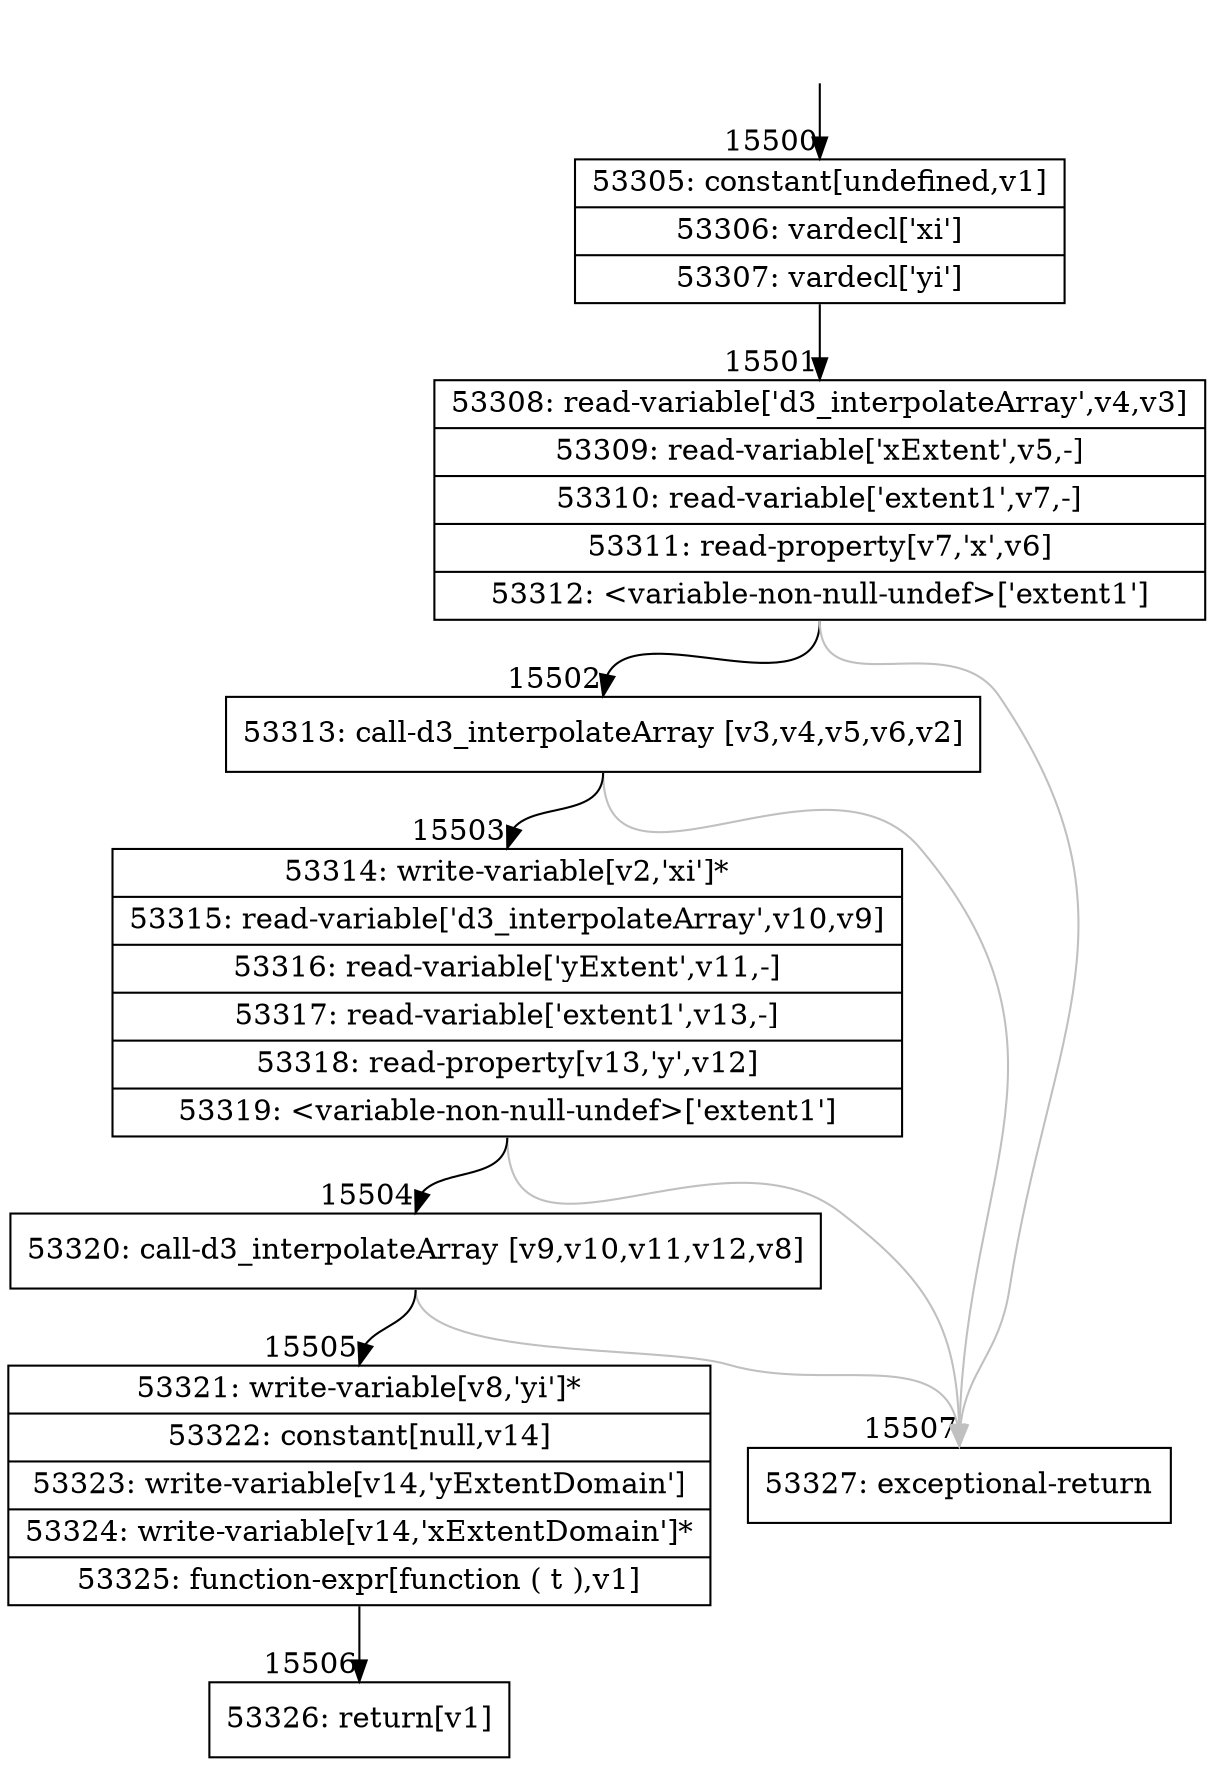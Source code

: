 digraph {
rankdir="TD"
BB_entry1440[shape=none,label=""];
BB_entry1440 -> BB15500 [tailport=s, headport=n, headlabel="    15500"]
BB15500 [shape=record label="{53305: constant[undefined,v1]|53306: vardecl['xi']|53307: vardecl['yi']}" ] 
BB15500 -> BB15501 [tailport=s, headport=n, headlabel="      15501"]
BB15501 [shape=record label="{53308: read-variable['d3_interpolateArray',v4,v3]|53309: read-variable['xExtent',v5,-]|53310: read-variable['extent1',v7,-]|53311: read-property[v7,'x',v6]|53312: \<variable-non-null-undef\>['extent1']}" ] 
BB15501 -> BB15502 [tailport=s, headport=n, headlabel="      15502"]
BB15501 -> BB15507 [tailport=s, headport=n, color=gray, headlabel="      15507"]
BB15502 [shape=record label="{53313: call-d3_interpolateArray [v3,v4,v5,v6,v2]}" ] 
BB15502 -> BB15503 [tailport=s, headport=n, headlabel="      15503"]
BB15502 -> BB15507 [tailport=s, headport=n, color=gray]
BB15503 [shape=record label="{53314: write-variable[v2,'xi']*|53315: read-variable['d3_interpolateArray',v10,v9]|53316: read-variable['yExtent',v11,-]|53317: read-variable['extent1',v13,-]|53318: read-property[v13,'y',v12]|53319: \<variable-non-null-undef\>['extent1']}" ] 
BB15503 -> BB15504 [tailport=s, headport=n, headlabel="      15504"]
BB15503 -> BB15507 [tailport=s, headport=n, color=gray]
BB15504 [shape=record label="{53320: call-d3_interpolateArray [v9,v10,v11,v12,v8]}" ] 
BB15504 -> BB15505 [tailport=s, headport=n, headlabel="      15505"]
BB15504 -> BB15507 [tailport=s, headport=n, color=gray]
BB15505 [shape=record label="{53321: write-variable[v8,'yi']*|53322: constant[null,v14]|53323: write-variable[v14,'yExtentDomain']|53324: write-variable[v14,'xExtentDomain']*|53325: function-expr[function ( t ),v1]}" ] 
BB15505 -> BB15506 [tailport=s, headport=n, headlabel="      15506"]
BB15506 [shape=record label="{53326: return[v1]}" ] 
BB15507 [shape=record label="{53327: exceptional-return}" ] 
//#$~ 9098
}
